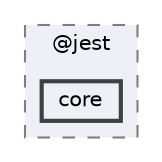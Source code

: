 digraph "pkiclassroomrescheduler/src/main/frontend/node_modules/@jest/core"
{
 // LATEX_PDF_SIZE
  bgcolor="transparent";
  edge [fontname=Helvetica,fontsize=10,labelfontname=Helvetica,labelfontsize=10];
  node [fontname=Helvetica,fontsize=10,shape=box,height=0.2,width=0.4];
  compound=true
  subgraph clusterdir_107116b2d258e894bcfac3e0f7333db7 {
    graph [ bgcolor="#edf0f7", pencolor="grey50", label="@jest", fontname=Helvetica,fontsize=10 style="filled,dashed", URL="dir_107116b2d258e894bcfac3e0f7333db7.html",tooltip=""]
  dir_b12afdee4da44501705f5923c1ebf50e [label="core", fillcolor="#edf0f7", color="grey25", style="filled,bold", URL="dir_b12afdee4da44501705f5923c1ebf50e.html",tooltip=""];
  }
}
